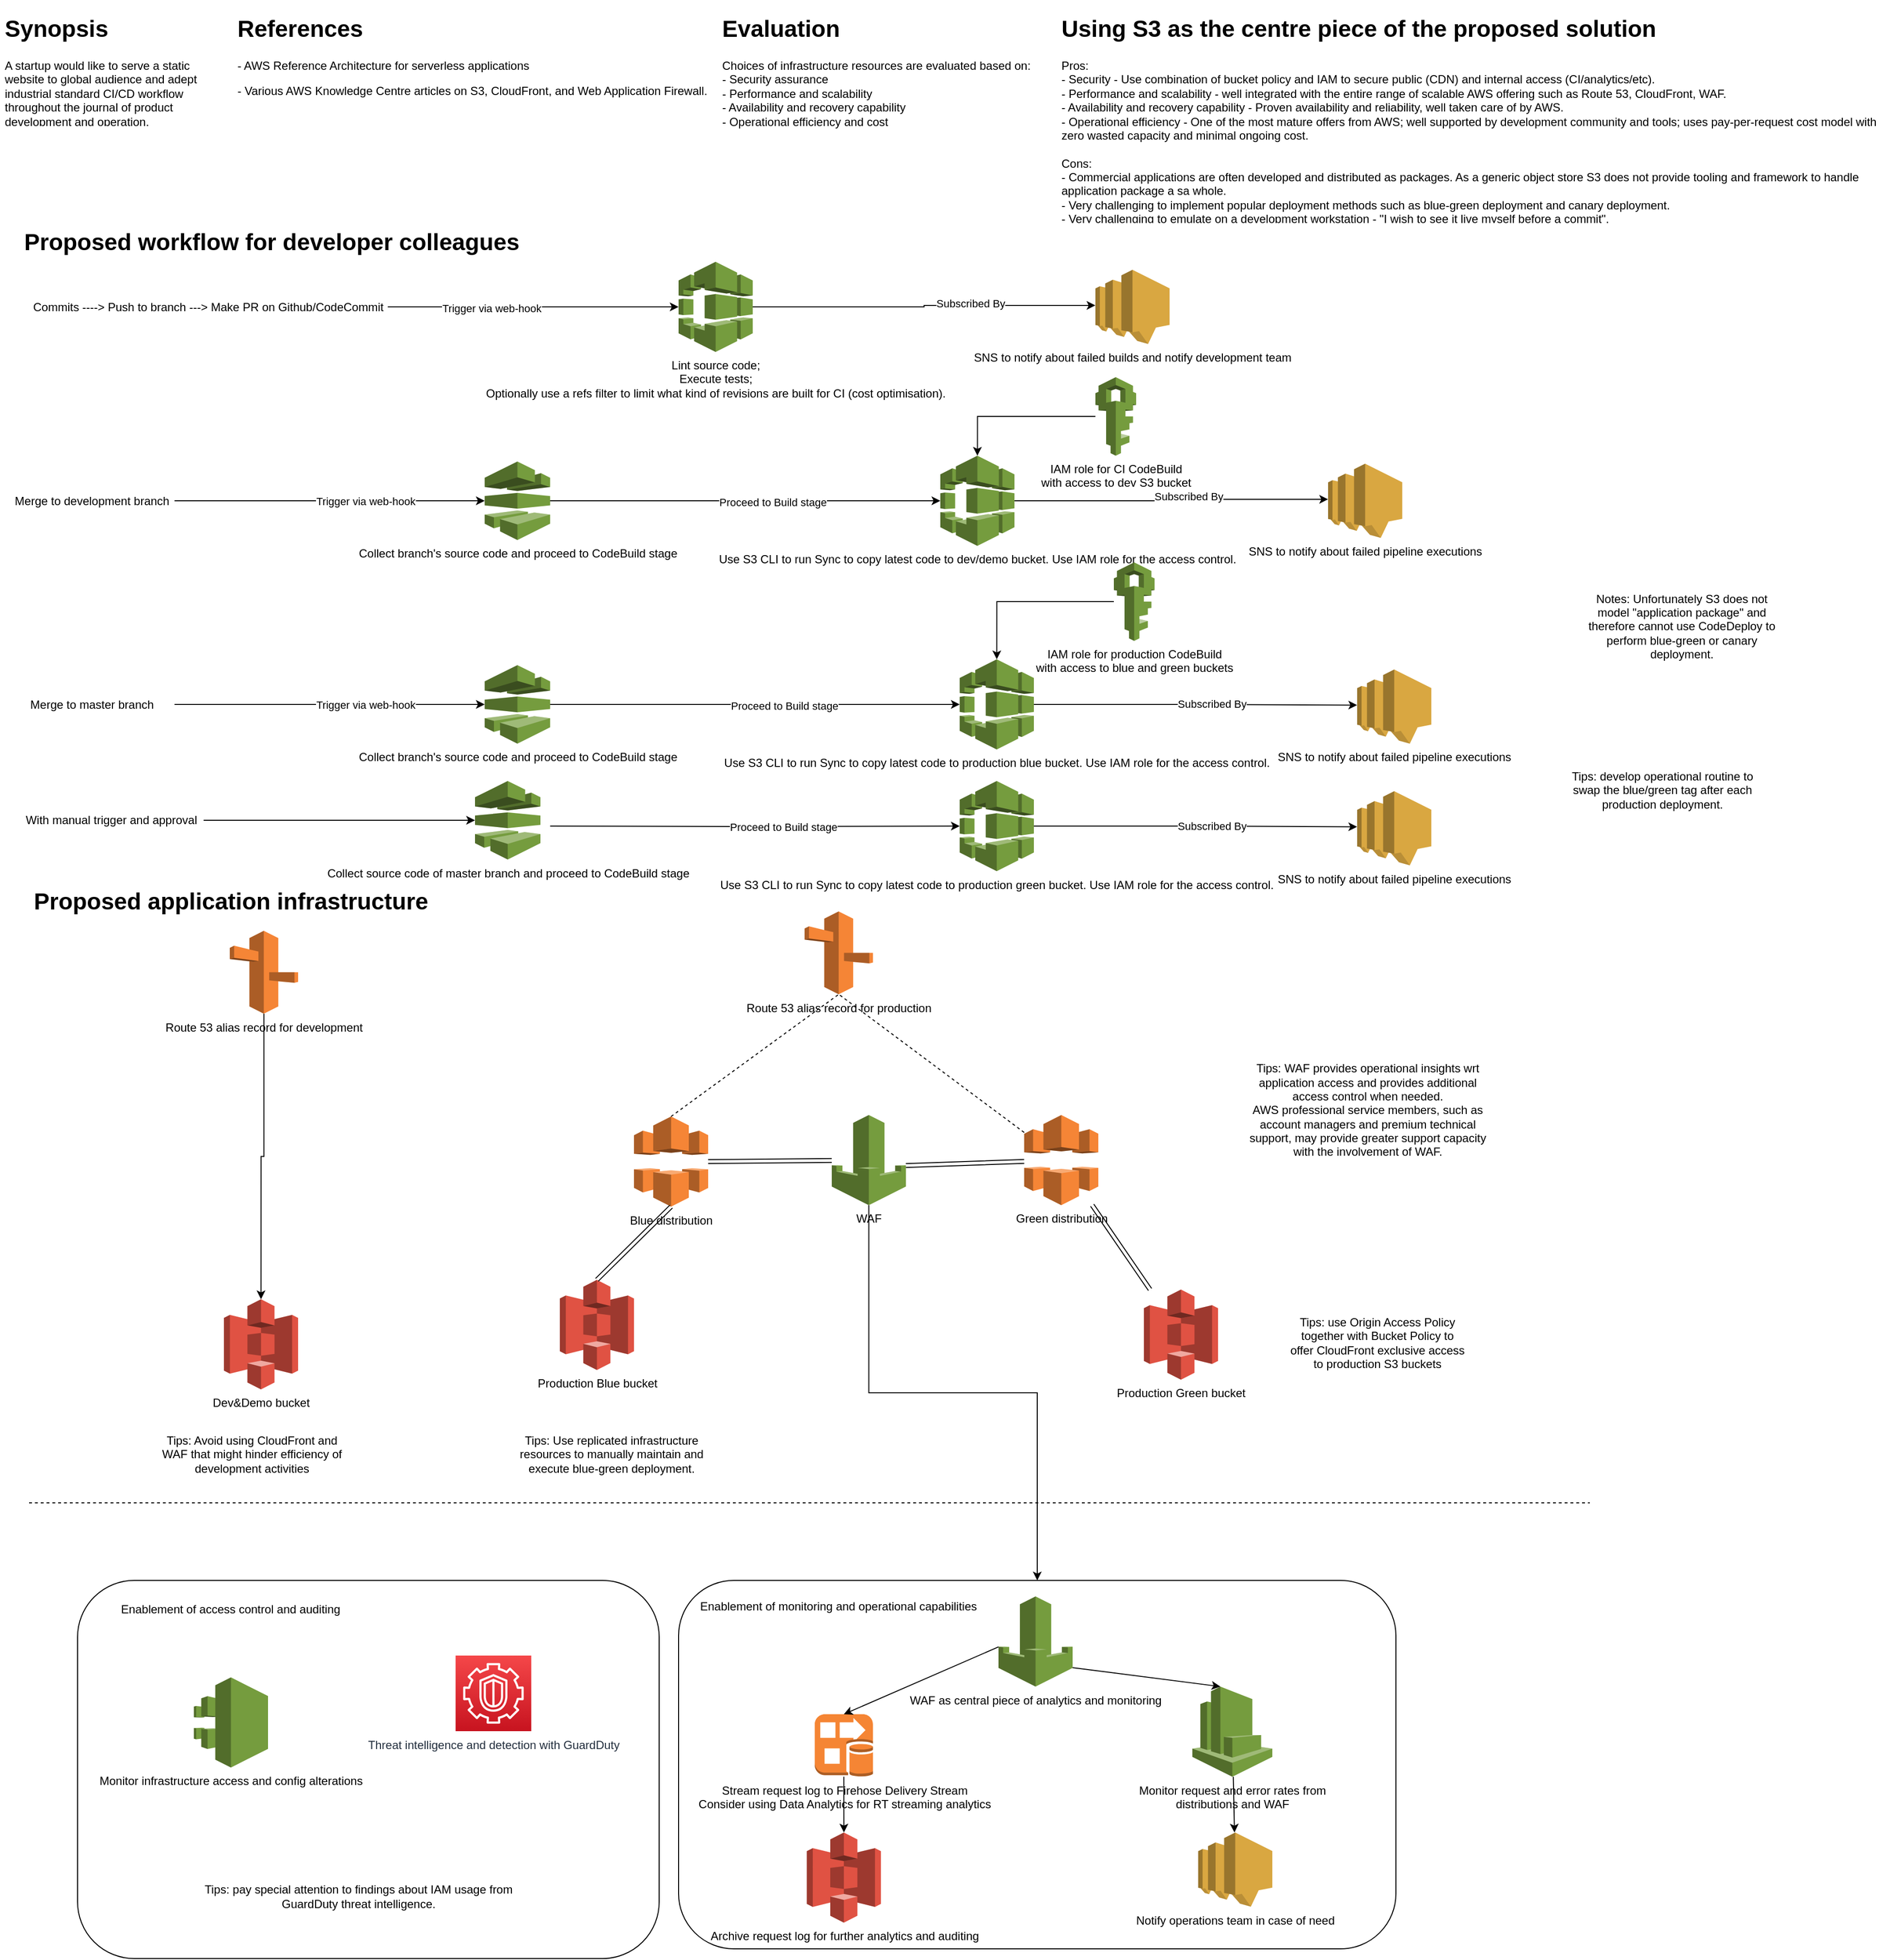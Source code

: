 <mxfile version="13.0.8" type="device"><diagram id="Ht1M8jgEwFfnCIfOTk4-" name="Page-1"><mxGraphModel dx="2224" dy="2767" grid="1" gridSize="10" guides="1" tooltips="1" connect="1" arrows="1" fold="1" page="1" pageScale="1" pageWidth="2336" pageHeight="1654" math="0" shadow="0"><root><mxCell id="0"/><mxCell id="1" parent="0"/><mxCell id="jSe-z_JvzonS8ycSiWxm-96" value="" style="rounded=1;whiteSpace=wrap;html=1;" parent="1" vertex="1"><mxGeometry x="80" y="-20" width="600" height="390" as="geometry"/></mxCell><mxCell id="jSe-z_JvzonS8ycSiWxm-90" value="" style="rounded=1;whiteSpace=wrap;html=1;" parent="1" vertex="1"><mxGeometry x="700" y="-20" width="740" height="380" as="geometry"/></mxCell><mxCell id="jSe-z_JvzonS8ycSiWxm-2" value="&lt;h1&gt;Synopsis&lt;/h1&gt;&lt;div&gt;A startup would like to serve a static website to global audience and adept industrial standard CI/CD workflow throughout the journal of product development and operation,&lt;/div&gt;&lt;div&gt;&lt;br&gt;&lt;/div&gt;" style="text;html=1;strokeColor=none;fillColor=none;spacing=5;spacingTop=-20;whiteSpace=wrap;overflow=hidden;rounded=0;" parent="1" vertex="1"><mxGeometry y="-1640" width="220" height="120" as="geometry"/></mxCell><mxCell id="jSe-z_JvzonS8ycSiWxm-3" value="&lt;h1&gt;References&lt;/h1&gt;&lt;p&gt;- AWS Reference Architecture for serverless applications&lt;/p&gt;&lt;p&gt;- Various AWS Knowledge Centre articles on S3, CloudFront, and Web Application Firewall.&lt;/p&gt;" style="text;html=1;strokeColor=none;fillColor=none;spacing=5;spacingTop=-20;whiteSpace=wrap;overflow=hidden;rounded=0;" parent="1" vertex="1"><mxGeometry x="240" y="-1640" width="520" height="110" as="geometry"/></mxCell><mxCell id="jSe-z_JvzonS8ycSiWxm-4" value="&lt;h1&gt;Evaluation&lt;/h1&gt;&lt;div&gt;Choices of infrastructure resources are evaluated based on:&lt;/div&gt;&lt;div&gt;- Security assurance&lt;/div&gt;&lt;div&gt;- Performance and scalability&lt;/div&gt;&lt;div&gt;- Availability and recovery capability&lt;/div&gt;&lt;div&gt;- Operational efficiency and cost&lt;/div&gt;" style="text;html=1;strokeColor=none;fillColor=none;spacing=5;spacingTop=-20;whiteSpace=wrap;overflow=hidden;rounded=0;" parent="1" vertex="1"><mxGeometry x="740" y="-1640" width="350" height="130" as="geometry"/></mxCell><mxCell id="jSe-z_JvzonS8ycSiWxm-5" value="&lt;h1&gt;Proposed workflow for developer colleagues&lt;/h1&gt;" style="text;html=1;strokeColor=none;fillColor=none;spacing=5;spacingTop=-20;whiteSpace=wrap;overflow=hidden;rounded=0;" parent="1" vertex="1"><mxGeometry x="20" y="-1420" width="780" height="40" as="geometry"/></mxCell><mxCell id="jSe-z_JvzonS8ycSiWxm-8" value="" style="edgeStyle=orthogonalEdgeStyle;rounded=0;orthogonalLoop=1;jettySize=auto;html=1;" parent="1" source="jSe-z_JvzonS8ycSiWxm-6" target="jSe-z_JvzonS8ycSiWxm-7" edge="1"><mxGeometry relative="1" as="geometry"/></mxCell><mxCell id="jSe-z_JvzonS8ycSiWxm-12" value="Trigger via web-hook" style="edgeLabel;html=1;align=center;verticalAlign=middle;resizable=0;points=[];" parent="jSe-z_JvzonS8ycSiWxm-8" vertex="1" connectable="0"><mxGeometry x="-0.287" relative="1" as="geometry"><mxPoint y="1" as="offset"/></mxGeometry></mxCell><mxCell id="jSe-z_JvzonS8ycSiWxm-6" value="Commits ----&amp;gt; Push to branch ---&amp;gt; Make PR on Github/CodeCommit" style="text;html=1;strokeColor=none;fillColor=none;align=center;verticalAlign=middle;whiteSpace=wrap;rounded=0;" parent="1" vertex="1"><mxGeometry x="30" y="-1343.5" width="370" height="20" as="geometry"/></mxCell><mxCell id="jSe-z_JvzonS8ycSiWxm-11" value="" style="edgeStyle=orthogonalEdgeStyle;rounded=0;orthogonalLoop=1;jettySize=auto;html=1;entryX=0;entryY=0.48;entryDx=0;entryDy=0;entryPerimeter=0;" parent="1" source="jSe-z_JvzonS8ycSiWxm-7" target="jSe-z_JvzonS8ycSiWxm-9" edge="1"><mxGeometry relative="1" as="geometry"><mxPoint x="716.5" y="-1333.5" as="targetPoint"/></mxGeometry></mxCell><mxCell id="jSe-z_JvzonS8ycSiWxm-13" value="Subscribed By" style="edgeLabel;html=1;align=center;verticalAlign=middle;resizable=0;points=[];" parent="jSe-z_JvzonS8ycSiWxm-11" vertex="1" connectable="0"><mxGeometry x="0.272" y="2" relative="1" as="geometry"><mxPoint as="offset"/></mxGeometry></mxCell><mxCell id="jSe-z_JvzonS8ycSiWxm-7" value="Lint source code;&lt;br&gt;Execute tests;&lt;br&gt;Optionally use a refs filter to limit what kind of revisions are built for CI (cost optimisation)." style="outlineConnect=0;dashed=0;verticalLabelPosition=bottom;verticalAlign=top;align=center;html=1;shape=mxgraph.aws3.codebuild;fillColor=#759C3E;gradientColor=none;" parent="1" vertex="1"><mxGeometry x="700" y="-1380" width="76.5" height="93" as="geometry"/></mxCell><mxCell id="jSe-z_JvzonS8ycSiWxm-9" value="SNS to notify about failed builds and notify development team" style="outlineConnect=0;dashed=0;verticalLabelPosition=bottom;verticalAlign=top;align=center;html=1;shape=mxgraph.aws3.sns;fillColor=#D9A741;gradientColor=none;" parent="1" vertex="1"><mxGeometry x="1130" y="-1371.75" width="76.5" height="76.5" as="geometry"/></mxCell><mxCell id="jSe-z_JvzonS8ycSiWxm-14" value="&lt;h1&gt;Using S3 as the centre piece of the proposed solution&lt;/h1&gt;&lt;div&gt;Pros:&lt;/div&gt;&lt;div&gt;- Security - Use combination of bucket policy and IAM to secure public (CDN) and internal access (CI/analytics/etc).&lt;br&gt;&lt;/div&gt;&lt;div&gt;- Performance and scalability - well integrated with the entire range of scalable AWS offering such as Route 53, CloudFront, WAF.&lt;/div&gt;&lt;div&gt;- Availability and recovery capability - Proven availability and reliability, well taken care of by AWS.&lt;/div&gt;&lt;div&gt;- Operational efficiency - One of the most mature offers from AWS; well supported by development community and tools; uses pay-per-request cost model with zero wasted capacity and minimal ongoing cost.&lt;/div&gt;&lt;div&gt;&lt;br&gt;&lt;/div&gt;&lt;div&gt;Cons:&lt;/div&gt;&lt;div&gt;- Commercial applications are often developed and distributed as packages. As a generic object store S3 does not provide tooling and framework to handle application package a sa whole.&lt;/div&gt;&lt;div&gt;- Very challenging to implement popular deployment methods such as blue-green deployment and canary deployment.&lt;/div&gt;&lt;div&gt;- Very challenging to emulate on a development workstation - &quot;I wish to see it live myself before a commit&quot;.&lt;/div&gt;" style="text;html=1;strokeColor=none;fillColor=none;spacing=5;spacingTop=-20;whiteSpace=wrap;overflow=hidden;rounded=0;" parent="1" vertex="1"><mxGeometry x="1090" y="-1640" width="870" height="220" as="geometry"/></mxCell><mxCell id="jSe-z_JvzonS8ycSiWxm-18" value="" style="edgeStyle=orthogonalEdgeStyle;rounded=0;orthogonalLoop=1;jettySize=auto;html=1;entryX=0;entryY=0.5;entryDx=0;entryDy=0;entryPerimeter=0;" parent="1" source="jSe-z_JvzonS8ycSiWxm-15" target="jSe-z_JvzonS8ycSiWxm-16" edge="1"><mxGeometry relative="1" as="geometry"><mxPoint x="240" y="-1164" as="targetPoint"/></mxGeometry></mxCell><mxCell id="jSe-z_JvzonS8ycSiWxm-20" value="Trigger via web-hook" style="edgeLabel;html=1;align=center;verticalAlign=middle;resizable=0;points=[];" parent="jSe-z_JvzonS8ycSiWxm-18" vertex="1" connectable="0"><mxGeometry x="0.232" y="1" relative="1" as="geometry"><mxPoint y="1" as="offset"/></mxGeometry></mxCell><mxCell id="jSe-z_JvzonS8ycSiWxm-15" value="Merge to development branch" style="text;html=1;strokeColor=none;fillColor=none;align=center;verticalAlign=middle;whiteSpace=wrap;rounded=0;" parent="1" vertex="1"><mxGeometry x="10" y="-1143.5" width="170" height="20" as="geometry"/></mxCell><mxCell id="jSe-z_JvzonS8ycSiWxm-23" value="" style="edgeStyle=orthogonalEdgeStyle;rounded=0;orthogonalLoop=1;jettySize=auto;html=1;entryX=0;entryY=0.5;entryDx=0;entryDy=0;entryPerimeter=0;" parent="1" source="jSe-z_JvzonS8ycSiWxm-16" target="jSe-z_JvzonS8ycSiWxm-21" edge="1"><mxGeometry relative="1" as="geometry"><mxPoint x="950" y="-1124" as="targetPoint"/></mxGeometry></mxCell><mxCell id="jSe-z_JvzonS8ycSiWxm-26" value="Proceed to Build stage" style="edgeLabel;html=1;align=center;verticalAlign=middle;resizable=0;points=[];" parent="jSe-z_JvzonS8ycSiWxm-23" vertex="1" connectable="0"><mxGeometry x="0.135" relative="1" as="geometry"><mxPoint x="1" y="1" as="offset"/></mxGeometry></mxCell><mxCell id="jSe-z_JvzonS8ycSiWxm-16" value="Collect branch's source code and proceed to CodeBuild stage" style="outlineConnect=0;dashed=0;verticalLabelPosition=bottom;verticalAlign=top;align=center;html=1;shape=mxgraph.aws3.codepipeline;fillColor=#759C3E;gradientColor=none;" parent="1" vertex="1"><mxGeometry x="500" y="-1174" width="67.5" height="81" as="geometry"/></mxCell><mxCell id="jSe-z_JvzonS8ycSiWxm-37" value="" style="edgeStyle=orthogonalEdgeStyle;rounded=0;orthogonalLoop=1;jettySize=auto;html=1;entryX=0;entryY=0.48;entryDx=0;entryDy=0;entryPerimeter=0;" parent="1" source="jSe-z_JvzonS8ycSiWxm-21" target="jSe-z_JvzonS8ycSiWxm-35" edge="1"><mxGeometry relative="1" as="geometry"><mxPoint x="1126.5" y="-1133.5" as="targetPoint"/></mxGeometry></mxCell><mxCell id="jSe-z_JvzonS8ycSiWxm-38" value="Subscribed By" style="edgeLabel;html=1;align=center;verticalAlign=middle;resizable=0;points=[];" parent="jSe-z_JvzonS8ycSiWxm-37" vertex="1" connectable="0"><mxGeometry x="0.114" y="3" relative="1" as="geometry"><mxPoint as="offset"/></mxGeometry></mxCell><mxCell id="jSe-z_JvzonS8ycSiWxm-21" value="Use S3 CLI to run Sync to copy latest code to dev/demo bucket. Use IAM role for the access control." style="outlineConnect=0;dashed=0;verticalLabelPosition=bottom;verticalAlign=top;align=center;html=1;shape=mxgraph.aws3.codebuild;fillColor=#759C3E;gradientColor=none;" parent="1" vertex="1"><mxGeometry x="970" y="-1180" width="76.5" height="93" as="geometry"/></mxCell><mxCell id="jSe-z_JvzonS8ycSiWxm-27" value="Notes: Unfortunately S3 does not model &quot;application package&quot; and therefore cannot use CodeDeploy to perform blue-green or canary deployment." style="text;html=1;strokeColor=none;fillColor=none;align=center;verticalAlign=middle;whiteSpace=wrap;rounded=0;" parent="1" vertex="1"><mxGeometry x="1630" y="-1039" width="210" height="69" as="geometry"/></mxCell><mxCell id="jSe-z_JvzonS8ycSiWxm-28" value="" style="edgeStyle=orthogonalEdgeStyle;rounded=0;orthogonalLoop=1;jettySize=auto;html=1;entryX=0;entryY=0.5;entryDx=0;entryDy=0;entryPerimeter=0;" parent="1" source="jSe-z_JvzonS8ycSiWxm-30" target="jSe-z_JvzonS8ycSiWxm-33" edge="1"><mxGeometry relative="1" as="geometry"><mxPoint x="240" y="-954" as="targetPoint"/></mxGeometry></mxCell><mxCell id="jSe-z_JvzonS8ycSiWxm-29" value="Trigger via web-hook" style="edgeLabel;html=1;align=center;verticalAlign=middle;resizable=0;points=[];" parent="jSe-z_JvzonS8ycSiWxm-28" vertex="1" connectable="0"><mxGeometry x="0.232" y="1" relative="1" as="geometry"><mxPoint y="1" as="offset"/></mxGeometry></mxCell><mxCell id="jSe-z_JvzonS8ycSiWxm-30" value="Merge to master branch" style="text;html=1;strokeColor=none;fillColor=none;align=center;verticalAlign=middle;whiteSpace=wrap;rounded=0;" parent="1" vertex="1"><mxGeometry x="10" y="-933.5" width="170" height="20" as="geometry"/></mxCell><mxCell id="jSe-z_JvzonS8ycSiWxm-31" value="" style="edgeStyle=orthogonalEdgeStyle;rounded=0;orthogonalLoop=1;jettySize=auto;html=1;entryX=0;entryY=0.5;entryDx=0;entryDy=0;entryPerimeter=0;" parent="1" source="jSe-z_JvzonS8ycSiWxm-33" target="jSe-z_JvzonS8ycSiWxm-42" edge="1"><mxGeometry relative="1" as="geometry"><mxPoint x="970" y="-923.5" as="targetPoint"/></mxGeometry></mxCell><mxCell id="jSe-z_JvzonS8ycSiWxm-32" value="Proceed to Build stage" style="edgeLabel;html=1;align=center;verticalAlign=middle;resizable=0;points=[];" parent="jSe-z_JvzonS8ycSiWxm-31" vertex="1" connectable="0"><mxGeometry x="0.135" relative="1" as="geometry"><mxPoint x="1" y="1" as="offset"/></mxGeometry></mxCell><mxCell id="jSe-z_JvzonS8ycSiWxm-33" value="Collect branch's source code and proceed to CodeBuild stage" style="outlineConnect=0;dashed=0;verticalLabelPosition=bottom;verticalAlign=top;align=center;html=1;shape=mxgraph.aws3.codepipeline;fillColor=#759C3E;gradientColor=none;" parent="1" vertex="1"><mxGeometry x="500" y="-964" width="67.5" height="81" as="geometry"/></mxCell><mxCell id="jSe-z_JvzonS8ycSiWxm-35" value="SNS to notify about failed pipeline executions" style="outlineConnect=0;dashed=0;verticalLabelPosition=bottom;verticalAlign=top;align=center;html=1;shape=mxgraph.aws3.sns;fillColor=#D9A741;gradientColor=none;" parent="1" vertex="1"><mxGeometry x="1370" y="-1171.75" width="76.5" height="76.5" as="geometry"/></mxCell><mxCell id="jSe-z_JvzonS8ycSiWxm-45" value="" style="edgeStyle=orthogonalEdgeStyle;rounded=0;orthogonalLoop=1;jettySize=auto;html=1;entryX=0;entryY=0.48;entryDx=0;entryDy=0;entryPerimeter=0;" parent="1" source="jSe-z_JvzonS8ycSiWxm-42" target="jSe-z_JvzonS8ycSiWxm-43" edge="1"><mxGeometry relative="1" as="geometry"><mxPoint x="1146.5" y="-923.5" as="targetPoint"/></mxGeometry></mxCell><mxCell id="jSe-z_JvzonS8ycSiWxm-46" value="Subscribed By" style="edgeLabel;html=1;align=center;verticalAlign=middle;resizable=0;points=[];" parent="jSe-z_JvzonS8ycSiWxm-45" vertex="1" connectable="0"><mxGeometry x="0.102" y="1" relative="1" as="geometry"><mxPoint as="offset"/></mxGeometry></mxCell><mxCell id="jSe-z_JvzonS8ycSiWxm-42" value="Use S3 CLI to run Sync to copy latest code to production blue bucket. Use IAM role for the access control." style="outlineConnect=0;dashed=0;verticalLabelPosition=bottom;verticalAlign=top;align=center;html=1;shape=mxgraph.aws3.codebuild;fillColor=#759C3E;gradientColor=none;" parent="1" vertex="1"><mxGeometry x="990" y="-970" width="76.5" height="93" as="geometry"/></mxCell><mxCell id="jSe-z_JvzonS8ycSiWxm-43" value="SNS to notify about failed pipeline executions" style="outlineConnect=0;dashed=0;verticalLabelPosition=bottom;verticalAlign=top;align=center;html=1;shape=mxgraph.aws3.sns;fillColor=#D9A741;gradientColor=none;" parent="1" vertex="1"><mxGeometry x="1400" y="-959.5" width="76.5" height="76.5" as="geometry"/></mxCell><mxCell id="jSe-z_JvzonS8ycSiWxm-50" value="" style="edgeStyle=orthogonalEdgeStyle;rounded=0;orthogonalLoop=1;jettySize=auto;html=1;" parent="1" source="jSe-z_JvzonS8ycSiWxm-47" target="jSe-z_JvzonS8ycSiWxm-48" edge="1"><mxGeometry relative="1" as="geometry"><mxPoint x="270" y="-804" as="targetPoint"/></mxGeometry></mxCell><mxCell id="jSe-z_JvzonS8ycSiWxm-47" value="With manual trigger and approval" style="text;html=1;strokeColor=none;fillColor=none;align=center;verticalAlign=middle;whiteSpace=wrap;rounded=0;" parent="1" vertex="1"><mxGeometry x="20" y="-814" width="190" height="20" as="geometry"/></mxCell><mxCell id="jSe-z_JvzonS8ycSiWxm-48" value="Collect source code of master branch and proceed to CodeBuild stage" style="outlineConnect=0;dashed=0;verticalLabelPosition=bottom;verticalAlign=top;align=center;html=1;shape=mxgraph.aws3.codepipeline;fillColor=#759C3E;gradientColor=none;" parent="1" vertex="1"><mxGeometry x="490" y="-844.5" width="67.5" height="81" as="geometry"/></mxCell><mxCell id="jSe-z_JvzonS8ycSiWxm-51" value="" style="edgeStyle=orthogonalEdgeStyle;rounded=0;orthogonalLoop=1;jettySize=auto;html=1;entryX=0;entryY=0.5;entryDx=0;entryDy=0;entryPerimeter=0;" parent="1" target="jSe-z_JvzonS8ycSiWxm-55" edge="1"><mxGeometry relative="1" as="geometry"><mxPoint x="970" y="-798" as="targetPoint"/><mxPoint x="567.5" y="-798" as="sourcePoint"/></mxGeometry></mxCell><mxCell id="jSe-z_JvzonS8ycSiWxm-52" value="Proceed to Build stage" style="edgeLabel;html=1;align=center;verticalAlign=middle;resizable=0;points=[];" parent="jSe-z_JvzonS8ycSiWxm-51" vertex="1" connectable="0"><mxGeometry x="0.135" relative="1" as="geometry"><mxPoint x="1" y="1" as="offset"/></mxGeometry></mxCell><mxCell id="jSe-z_JvzonS8ycSiWxm-53" value="" style="edgeStyle=orthogonalEdgeStyle;rounded=0;orthogonalLoop=1;jettySize=auto;html=1;entryX=0;entryY=0.48;entryDx=0;entryDy=0;entryPerimeter=0;" parent="1" source="jSe-z_JvzonS8ycSiWxm-55" target="jSe-z_JvzonS8ycSiWxm-56" edge="1"><mxGeometry relative="1" as="geometry"><mxPoint x="1146.5" y="-798" as="targetPoint"/></mxGeometry></mxCell><mxCell id="jSe-z_JvzonS8ycSiWxm-54" value="Subscribed By" style="edgeLabel;html=1;align=center;verticalAlign=middle;resizable=0;points=[];" parent="jSe-z_JvzonS8ycSiWxm-53" vertex="1" connectable="0"><mxGeometry x="0.102" y="1" relative="1" as="geometry"><mxPoint as="offset"/></mxGeometry></mxCell><mxCell id="jSe-z_JvzonS8ycSiWxm-55" value="Use S3 CLI to run Sync to copy latest code to production green bucket. Use IAM role for the access control." style="outlineConnect=0;dashed=0;verticalLabelPosition=bottom;verticalAlign=top;align=center;html=1;shape=mxgraph.aws3.codebuild;fillColor=#759C3E;gradientColor=none;" parent="1" vertex="1"><mxGeometry x="990" y="-844.5" width="76.5" height="93" as="geometry"/></mxCell><mxCell id="jSe-z_JvzonS8ycSiWxm-56" value="SNS to notify about failed pipeline executions" style="outlineConnect=0;dashed=0;verticalLabelPosition=bottom;verticalAlign=top;align=center;html=1;shape=mxgraph.aws3.sns;fillColor=#D9A741;gradientColor=none;" parent="1" vertex="1"><mxGeometry x="1400" y="-834" width="76.5" height="76.5" as="geometry"/></mxCell><mxCell id="jSe-z_JvzonS8ycSiWxm-57" value="&lt;h1&gt;Proposed application infrastructure&lt;/h1&gt;" style="text;html=1;strokeColor=none;fillColor=none;spacing=5;spacingTop=-20;whiteSpace=wrap;overflow=hidden;rounded=0;" parent="1" vertex="1"><mxGeometry x="30" y="-740" width="430" height="40" as="geometry"/></mxCell><mxCell id="jSe-z_JvzonS8ycSiWxm-58" value="Dev&amp;amp;Demo bucket" style="outlineConnect=0;dashed=0;verticalLabelPosition=bottom;verticalAlign=top;align=center;html=1;shape=mxgraph.aws3.s3;fillColor=#E05243;gradientColor=none;" parent="1" vertex="1"><mxGeometry x="231" y="-310" width="76.5" height="93" as="geometry"/></mxCell><mxCell id="jSe-z_JvzonS8ycSiWxm-59" value="Production Blue bucket" style="outlineConnect=0;dashed=0;verticalLabelPosition=bottom;verticalAlign=top;align=center;html=1;shape=mxgraph.aws3.s3;fillColor=#E05243;gradientColor=none;" parent="1" vertex="1"><mxGeometry x="577.5" y="-330" width="76.5" height="93" as="geometry"/></mxCell><mxCell id="jSe-z_JvzonS8ycSiWxm-60" value="Production Green bucket" style="outlineConnect=0;dashed=0;verticalLabelPosition=bottom;verticalAlign=top;align=center;html=1;shape=mxgraph.aws3.s3;fillColor=#E05243;gradientColor=none;" parent="1" vertex="1"><mxGeometry x="1180" y="-320" width="76.5" height="93" as="geometry"/></mxCell><mxCell id="jSe-z_JvzonS8ycSiWxm-68" value="" style="edgeStyle=orthogonalEdgeStyle;rounded=0;orthogonalLoop=1;jettySize=auto;html=1;entryX=0.5;entryY=0;entryDx=0;entryDy=0;entryPerimeter=0;" parent="1" source="jSe-z_JvzonS8ycSiWxm-61" target="jSe-z_JvzonS8ycSiWxm-58" edge="1"><mxGeometry relative="1" as="geometry"><mxPoint x="272.25" y="-524.5" as="targetPoint"/></mxGeometry></mxCell><mxCell id="jSe-z_JvzonS8ycSiWxm-61" value="Route 53 alias record for development" style="outlineConnect=0;dashed=0;verticalLabelPosition=bottom;verticalAlign=top;align=center;html=1;shape=mxgraph.aws3.route_53;fillColor=#F58536;gradientColor=none;" parent="1" vertex="1"><mxGeometry x="237" y="-690" width="70.5" height="85.5" as="geometry"/></mxCell><mxCell id="jSe-z_JvzonS8ycSiWxm-62" value="Route 53 alias record for production" style="outlineConnect=0;dashed=0;verticalLabelPosition=bottom;verticalAlign=top;align=center;html=1;shape=mxgraph.aws3.route_53;fillColor=#F58536;gradientColor=none;" parent="1" vertex="1"><mxGeometry x="830" y="-710" width="70.5" height="85.5" as="geometry"/></mxCell><mxCell id="jSe-z_JvzonS8ycSiWxm-63" value="Blue distribution" style="outlineConnect=0;dashed=0;verticalLabelPosition=bottom;verticalAlign=top;align=center;html=1;shape=mxgraph.aws3.cloudfront;fillColor=#F58536;gradientColor=none;" parent="1" vertex="1"><mxGeometry x="654" y="-498.5" width="76.5" height="93" as="geometry"/></mxCell><mxCell id="jSe-z_JvzonS8ycSiWxm-64" value="Green distribution" style="outlineConnect=0;dashed=0;verticalLabelPosition=bottom;verticalAlign=top;align=center;html=1;shape=mxgraph.aws3.cloudfront;fillColor=#F58536;gradientColor=none;" parent="1" vertex="1"><mxGeometry x="1056.5" y="-500" width="76.5" height="93" as="geometry"/></mxCell><mxCell id="1rJmmePhBpIZqp89iFvW-11" value="" style="edgeStyle=orthogonalEdgeStyle;rounded=0;orthogonalLoop=1;jettySize=auto;html=1;entryX=0.5;entryY=0;entryDx=0;entryDy=0;" edge="1" parent="1" source="jSe-z_JvzonS8ycSiWxm-65" target="jSe-z_JvzonS8ycSiWxm-90"><mxGeometry relative="1" as="geometry"><mxPoint x="896.25" y="-327" as="targetPoint"/></mxGeometry></mxCell><mxCell id="jSe-z_JvzonS8ycSiWxm-65" value="WAF" style="outlineConnect=0;dashed=0;verticalLabelPosition=bottom;verticalAlign=top;align=center;html=1;shape=mxgraph.aws3.waf;fillColor=#759C3E;gradientColor=none;" parent="1" vertex="1"><mxGeometry x="858" y="-500" width="76.5" height="93" as="geometry"/></mxCell><mxCell id="jSe-z_JvzonS8ycSiWxm-69" value="" style="shape=link;html=1;exitX=1;exitY=0.5;exitDx=0;exitDy=0;exitPerimeter=0;" parent="1" source="jSe-z_JvzonS8ycSiWxm-63" target="jSe-z_JvzonS8ycSiWxm-65" edge="1"><mxGeometry width="50" height="50" relative="1" as="geometry"><mxPoint x="840" y="-490" as="sourcePoint"/><mxPoint x="890" y="-540" as="targetPoint"/></mxGeometry></mxCell><mxCell id="jSe-z_JvzonS8ycSiWxm-70" value="" style="shape=link;html=1;entryX=1;entryY=0.56;entryDx=0;entryDy=0;entryPerimeter=0;" parent="1" source="jSe-z_JvzonS8ycSiWxm-64" target="jSe-z_JvzonS8ycSiWxm-65" edge="1"><mxGeometry width="50" height="50" relative="1" as="geometry"><mxPoint x="840" y="-490" as="sourcePoint"/><mxPoint x="920" y="-448" as="targetPoint"/></mxGeometry></mxCell><mxCell id="jSe-z_JvzonS8ycSiWxm-71" value="" style="shape=link;html=1;exitX=0.5;exitY=1;exitDx=0;exitDy=0;exitPerimeter=0;entryX=0.5;entryY=0;entryDx=0;entryDy=0;entryPerimeter=0;" parent="1" source="jSe-z_JvzonS8ycSiWxm-63" target="jSe-z_JvzonS8ycSiWxm-59" edge="1"><mxGeometry width="50" height="50" relative="1" as="geometry"><mxPoint x="840" y="-490" as="sourcePoint"/><mxPoint x="890" y="-540" as="targetPoint"/></mxGeometry></mxCell><mxCell id="jSe-z_JvzonS8ycSiWxm-72" value="" style="shape=link;html=1;" parent="1" source="jSe-z_JvzonS8ycSiWxm-64" target="jSe-z_JvzonS8ycSiWxm-60" edge="1"><mxGeometry width="50" height="50" relative="1" as="geometry"><mxPoint x="705.75" y="-387" as="sourcePoint"/><mxPoint x="705.25" y="-300" as="targetPoint"/></mxGeometry></mxCell><mxCell id="jSe-z_JvzonS8ycSiWxm-74" value="" style="endArrow=none;dashed=1;html=1;entryX=0.5;entryY=1;entryDx=0;entryDy=0;entryPerimeter=0;exitX=0.5;exitY=0;exitDx=0;exitDy=0;exitPerimeter=0;" parent="1" source="jSe-z_JvzonS8ycSiWxm-63" target="jSe-z_JvzonS8ycSiWxm-62" edge="1"><mxGeometry width="50" height="50" relative="1" as="geometry"><mxPoint x="840" y="-490" as="sourcePoint"/><mxPoint x="890" y="-540" as="targetPoint"/></mxGeometry></mxCell><mxCell id="jSe-z_JvzonS8ycSiWxm-75" value="" style="endArrow=none;dashed=1;html=1;entryX=0.5;entryY=1;entryDx=0;entryDy=0;entryPerimeter=0;" parent="1" source="jSe-z_JvzonS8ycSiWxm-64" target="jSe-z_JvzonS8ycSiWxm-62" edge="1"><mxGeometry width="50" height="50" relative="1" as="geometry"><mxPoint x="705.75" y="-480" as="sourcePoint"/><mxPoint x="875.25" y="-614.5" as="targetPoint"/></mxGeometry></mxCell><mxCell id="jSe-z_JvzonS8ycSiWxm-76" value="Tips: Avoid using CloudFront and WAF that might hinder efficiency of development activities" style="text;html=1;strokeColor=none;fillColor=none;align=center;verticalAlign=middle;whiteSpace=wrap;rounded=0;" parent="1" vertex="1"><mxGeometry x="160" y="-170" width="200" height="40" as="geometry"/></mxCell><mxCell id="jSe-z_JvzonS8ycSiWxm-77" value="Tips: Use replicated infrastructure resources to manually maintain and execute blue-green deployment." style="text;html=1;strokeColor=none;fillColor=none;align=center;verticalAlign=middle;whiteSpace=wrap;rounded=0;" parent="1" vertex="1"><mxGeometry x="530.5" y="-170" width="200" height="40" as="geometry"/></mxCell><mxCell id="jSe-z_JvzonS8ycSiWxm-78" value="Tips: WAF provides operational insights wrt application access and provides additional access control when needed.&lt;br&gt;AWS professional service members, such as account managers and premium technical support, may provide greater support capacity with the involvement of WAF." style="text;html=1;strokeColor=none;fillColor=none;align=center;verticalAlign=middle;whiteSpace=wrap;rounded=0;" parent="1" vertex="1"><mxGeometry x="1285.13" y="-560" width="251.75" height="110" as="geometry"/></mxCell><mxCell id="jSe-z_JvzonS8ycSiWxm-81" value="" style="endArrow=none;dashed=1;html=1;" parent="1" edge="1"><mxGeometry width="50" height="50" relative="1" as="geometry"><mxPoint x="30" y="-100" as="sourcePoint"/><mxPoint x="1640" y="-100" as="targetPoint"/></mxGeometry></mxCell><mxCell id="jSe-z_JvzonS8ycSiWxm-85" value="Monitor request and error rates from&lt;br&gt;distributions and WAF" style="outlineConnect=0;dashed=0;verticalLabelPosition=bottom;verticalAlign=top;align=center;html=1;shape=mxgraph.aws3.cloudwatch;fillColor=#759C3E;gradientColor=none;" parent="1" vertex="1"><mxGeometry x="1230" y="89.5" width="82.5" height="93" as="geometry"/></mxCell><mxCell id="jSe-z_JvzonS8ycSiWxm-87" value="Enablement of monitoring and operational capabilities" style="text;html=1;strokeColor=none;fillColor=none;align=center;verticalAlign=middle;whiteSpace=wrap;rounded=0;" parent="1" vertex="1"><mxGeometry x="715.25" y="-3.5" width="300" height="20" as="geometry"/></mxCell><mxCell id="jSe-z_JvzonS8ycSiWxm-93" value="Notify operations team in case of need" style="outlineConnect=0;dashed=0;verticalLabelPosition=bottom;verticalAlign=top;align=center;html=1;shape=mxgraph.aws3.sns;fillColor=#D9A741;gradientColor=none;" parent="1" vertex="1"><mxGeometry x="1236" y="240" width="76.5" height="76.5" as="geometry"/></mxCell><mxCell id="jSe-z_JvzonS8ycSiWxm-94" value="" style="endArrow=classic;html=1;" parent="1" source="jSe-z_JvzonS8ycSiWxm-85" target="jSe-z_JvzonS8ycSiWxm-93" edge="1"><mxGeometry width="50" height="50" relative="1" as="geometry"><mxPoint x="380" y="250" as="sourcePoint"/><mxPoint x="430" y="200" as="targetPoint"/></mxGeometry></mxCell><mxCell id="jSe-z_JvzonS8ycSiWxm-95" value="Monitor infrastructure access and config alterations" style="outlineConnect=0;dashed=0;verticalLabelPosition=bottom;verticalAlign=top;align=center;html=1;shape=mxgraph.aws3.cloudtrail;fillColor=#759C3E;gradientColor=none;" parent="1" vertex="1"><mxGeometry x="200" y="80" width="76.5" height="93" as="geometry"/></mxCell><mxCell id="jSe-z_JvzonS8ycSiWxm-97" value="Threat intelligence and detection with GuardDuty" style="outlineConnect=0;fontColor=#232F3E;gradientColor=#F54749;gradientDirection=north;fillColor=#C7131F;strokeColor=#ffffff;dashed=0;verticalLabelPosition=bottom;verticalAlign=top;align=center;html=1;fontSize=12;fontStyle=0;aspect=fixed;shape=mxgraph.aws4.resourceIcon;resIcon=mxgraph.aws4.guardduty;" parent="1" vertex="1"><mxGeometry x="470" y="57.5" width="78" height="78" as="geometry"/></mxCell><mxCell id="jSe-z_JvzonS8ycSiWxm-98" value="Tips: pay special attention to findings about IAM usage from GuardDuty threat intelligence." style="text;html=1;strokeColor=none;fillColor=none;align=center;verticalAlign=middle;whiteSpace=wrap;rounded=0;" parent="1" vertex="1"><mxGeometry x="180" y="279.5" width="380" height="53.5" as="geometry"/></mxCell><mxCell id="jSe-z_JvzonS8ycSiWxm-99" value="Enablement of access control and auditing" style="text;html=1;strokeColor=none;fillColor=none;align=center;verticalAlign=middle;whiteSpace=wrap;rounded=0;" parent="1" vertex="1"><mxGeometry x="88.25" width="300" height="20" as="geometry"/></mxCell><mxCell id="jSe-z_JvzonS8ycSiWxm-100" value="Tips: use Origin Access Policy together with Bucket Policy to offer CloudFront exclusive access to production S3 buckets" style="text;html=1;strokeColor=none;fillColor=none;align=center;verticalAlign=middle;whiteSpace=wrap;rounded=0;" parent="1" vertex="1"><mxGeometry x="1330" y="-310" width="182" height="90" as="geometry"/></mxCell><mxCell id="jSe-z_JvzonS8ycSiWxm-103" value="" style="edgeStyle=orthogonalEdgeStyle;rounded=0;orthogonalLoop=1;jettySize=auto;html=1;entryX=0.5;entryY=0;entryDx=0;entryDy=0;entryPerimeter=0;" parent="1" source="jSe-z_JvzonS8ycSiWxm-102" target="jSe-z_JvzonS8ycSiWxm-21" edge="1"><mxGeometry relative="1" as="geometry"/></mxCell><mxCell id="jSe-z_JvzonS8ycSiWxm-102" value="IAM role for CI CodeBuild&lt;br&gt;with access to dev S3 bucket" style="outlineConnect=0;dashed=0;verticalLabelPosition=bottom;verticalAlign=top;align=center;html=1;shape=mxgraph.aws3.iam;fillColor=#759C3E;gradientColor=none;" parent="1" vertex="1"><mxGeometry x="1130" y="-1261" width="42" height="81" as="geometry"/></mxCell><mxCell id="jSe-z_JvzonS8ycSiWxm-107" value="" style="edgeStyle=orthogonalEdgeStyle;rounded=0;orthogonalLoop=1;jettySize=auto;html=1;entryX=0.5;entryY=0;entryDx=0;entryDy=0;entryPerimeter=0;" parent="1" source="jSe-z_JvzonS8ycSiWxm-104" target="jSe-z_JvzonS8ycSiWxm-42" edge="1"><mxGeometry relative="1" as="geometry"><mxPoint x="1069.0" y="-1029.5" as="targetPoint"/></mxGeometry></mxCell><mxCell id="jSe-z_JvzonS8ycSiWxm-104" value="IAM role for production CodeBuild&lt;br&gt;with access to blue and green buckets" style="outlineConnect=0;dashed=0;verticalLabelPosition=bottom;verticalAlign=top;align=center;html=1;shape=mxgraph.aws3.iam;fillColor=#759C3E;gradientColor=none;" parent="1" vertex="1"><mxGeometry x="1149" y="-1070" width="42" height="81" as="geometry"/></mxCell><mxCell id="1rJmmePhBpIZqp89iFvW-1" value="WAF as central piece of analytics and monitoring" style="outlineConnect=0;dashed=0;verticalLabelPosition=bottom;verticalAlign=top;align=center;html=1;shape=mxgraph.aws3.waf;fillColor=#759C3E;gradientColor=none;" vertex="1" parent="1"><mxGeometry x="1030" y="-3.5" width="76.5" height="93" as="geometry"/></mxCell><mxCell id="1rJmmePhBpIZqp89iFvW-4" value="" style="endArrow=classic;html=1;entryX=0.35;entryY=0;entryDx=0;entryDy=0;entryPerimeter=0;exitX=1;exitY=0.79;exitDx=0;exitDy=0;exitPerimeter=0;" edge="1" parent="1" source="1rJmmePhBpIZqp89iFvW-1" target="jSe-z_JvzonS8ycSiWxm-85"><mxGeometry width="50" height="50" relative="1" as="geometry"><mxPoint x="900" y="-40" as="sourcePoint"/><mxPoint x="950" y="-90" as="targetPoint"/></mxGeometry></mxCell><mxCell id="1rJmmePhBpIZqp89iFvW-12" value="" style="edgeStyle=orthogonalEdgeStyle;rounded=0;orthogonalLoop=1;jettySize=auto;html=1;" edge="1" parent="1" source="1rJmmePhBpIZqp89iFvW-5" target="1rJmmePhBpIZqp89iFvW-6"><mxGeometry relative="1" as="geometry"/></mxCell><mxCell id="1rJmmePhBpIZqp89iFvW-5" value="Stream request log to Firehose Delivery Stream&lt;br&gt;Consider using Data Analytics for RT streaming analytics" style="outlineConnect=0;dashed=0;verticalLabelPosition=bottom;verticalAlign=top;align=center;html=1;shape=mxgraph.aws3.kinesis_firehose;fillColor=#F58534;gradientColor=none;" vertex="1" parent="1"><mxGeometry x="840.5" y="118" width="60" height="64.5" as="geometry"/></mxCell><mxCell id="1rJmmePhBpIZqp89iFvW-6" value="Archive request log for further analytics and auditing" style="outlineConnect=0;dashed=0;verticalLabelPosition=bottom;verticalAlign=top;align=center;html=1;shape=mxgraph.aws3.s3;fillColor=#E05243;gradientColor=none;" vertex="1" parent="1"><mxGeometry x="832.25" y="240" width="76.5" height="93" as="geometry"/></mxCell><mxCell id="1rJmmePhBpIZqp89iFvW-8" value="Tips: develop operational routine to swap the blue/green tag after each production deployment." style="text;html=1;strokeColor=none;fillColor=none;align=center;verticalAlign=middle;whiteSpace=wrap;rounded=0;" vertex="1" parent="1"><mxGeometry x="1610" y="-870" width="210" height="69" as="geometry"/></mxCell><mxCell id="1rJmmePhBpIZqp89iFvW-9" value="" style="endArrow=classic;html=1;entryX=0.5;entryY=0;entryDx=0;entryDy=0;entryPerimeter=0;exitX=0;exitY=0.56;exitDx=0;exitDy=0;exitPerimeter=0;" edge="1" parent="1" source="1rJmmePhBpIZqp89iFvW-1" target="1rJmmePhBpIZqp89iFvW-5"><mxGeometry width="50" height="50" relative="1" as="geometry"><mxPoint x="900" y="160" as="sourcePoint"/><mxPoint x="950" y="110" as="targetPoint"/></mxGeometry></mxCell></root></mxGraphModel></diagram></mxfile>